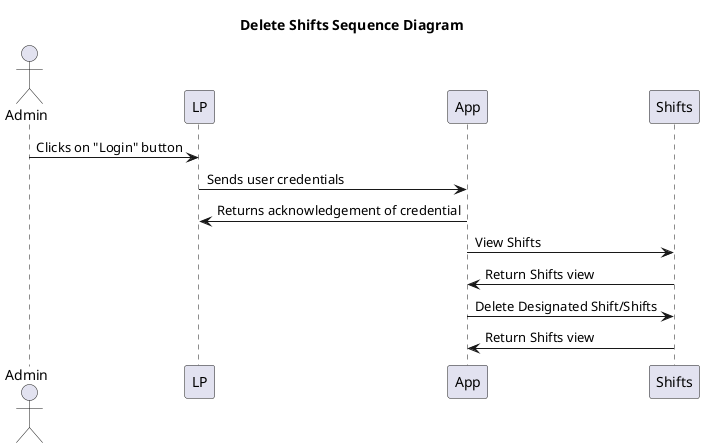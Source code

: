 @startuml Shifts

title Delete Shifts Sequence Diagram
actor Admin
Admin -> LP: Clicks on "Login" button
LP -> App: Sends user credentials
App -> LP: Returns acknowledgement of credential
participant "Shifts" as Shifts

App -> Shifts: View Shifts
Shifts -> App: Return Shifts view

App -> Shifts: Delete Designated Shift/Shifts
Shifts -> App: Return Shifts view

@enduml